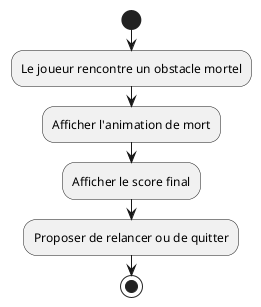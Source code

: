 @startuml failAcivity
start
:Le joueur rencontre un obstacle mortel;
:Afficher l'animation de mort;
:Afficher le score final;
:Proposer de relancer ou de quitter;
stop
@enduml
